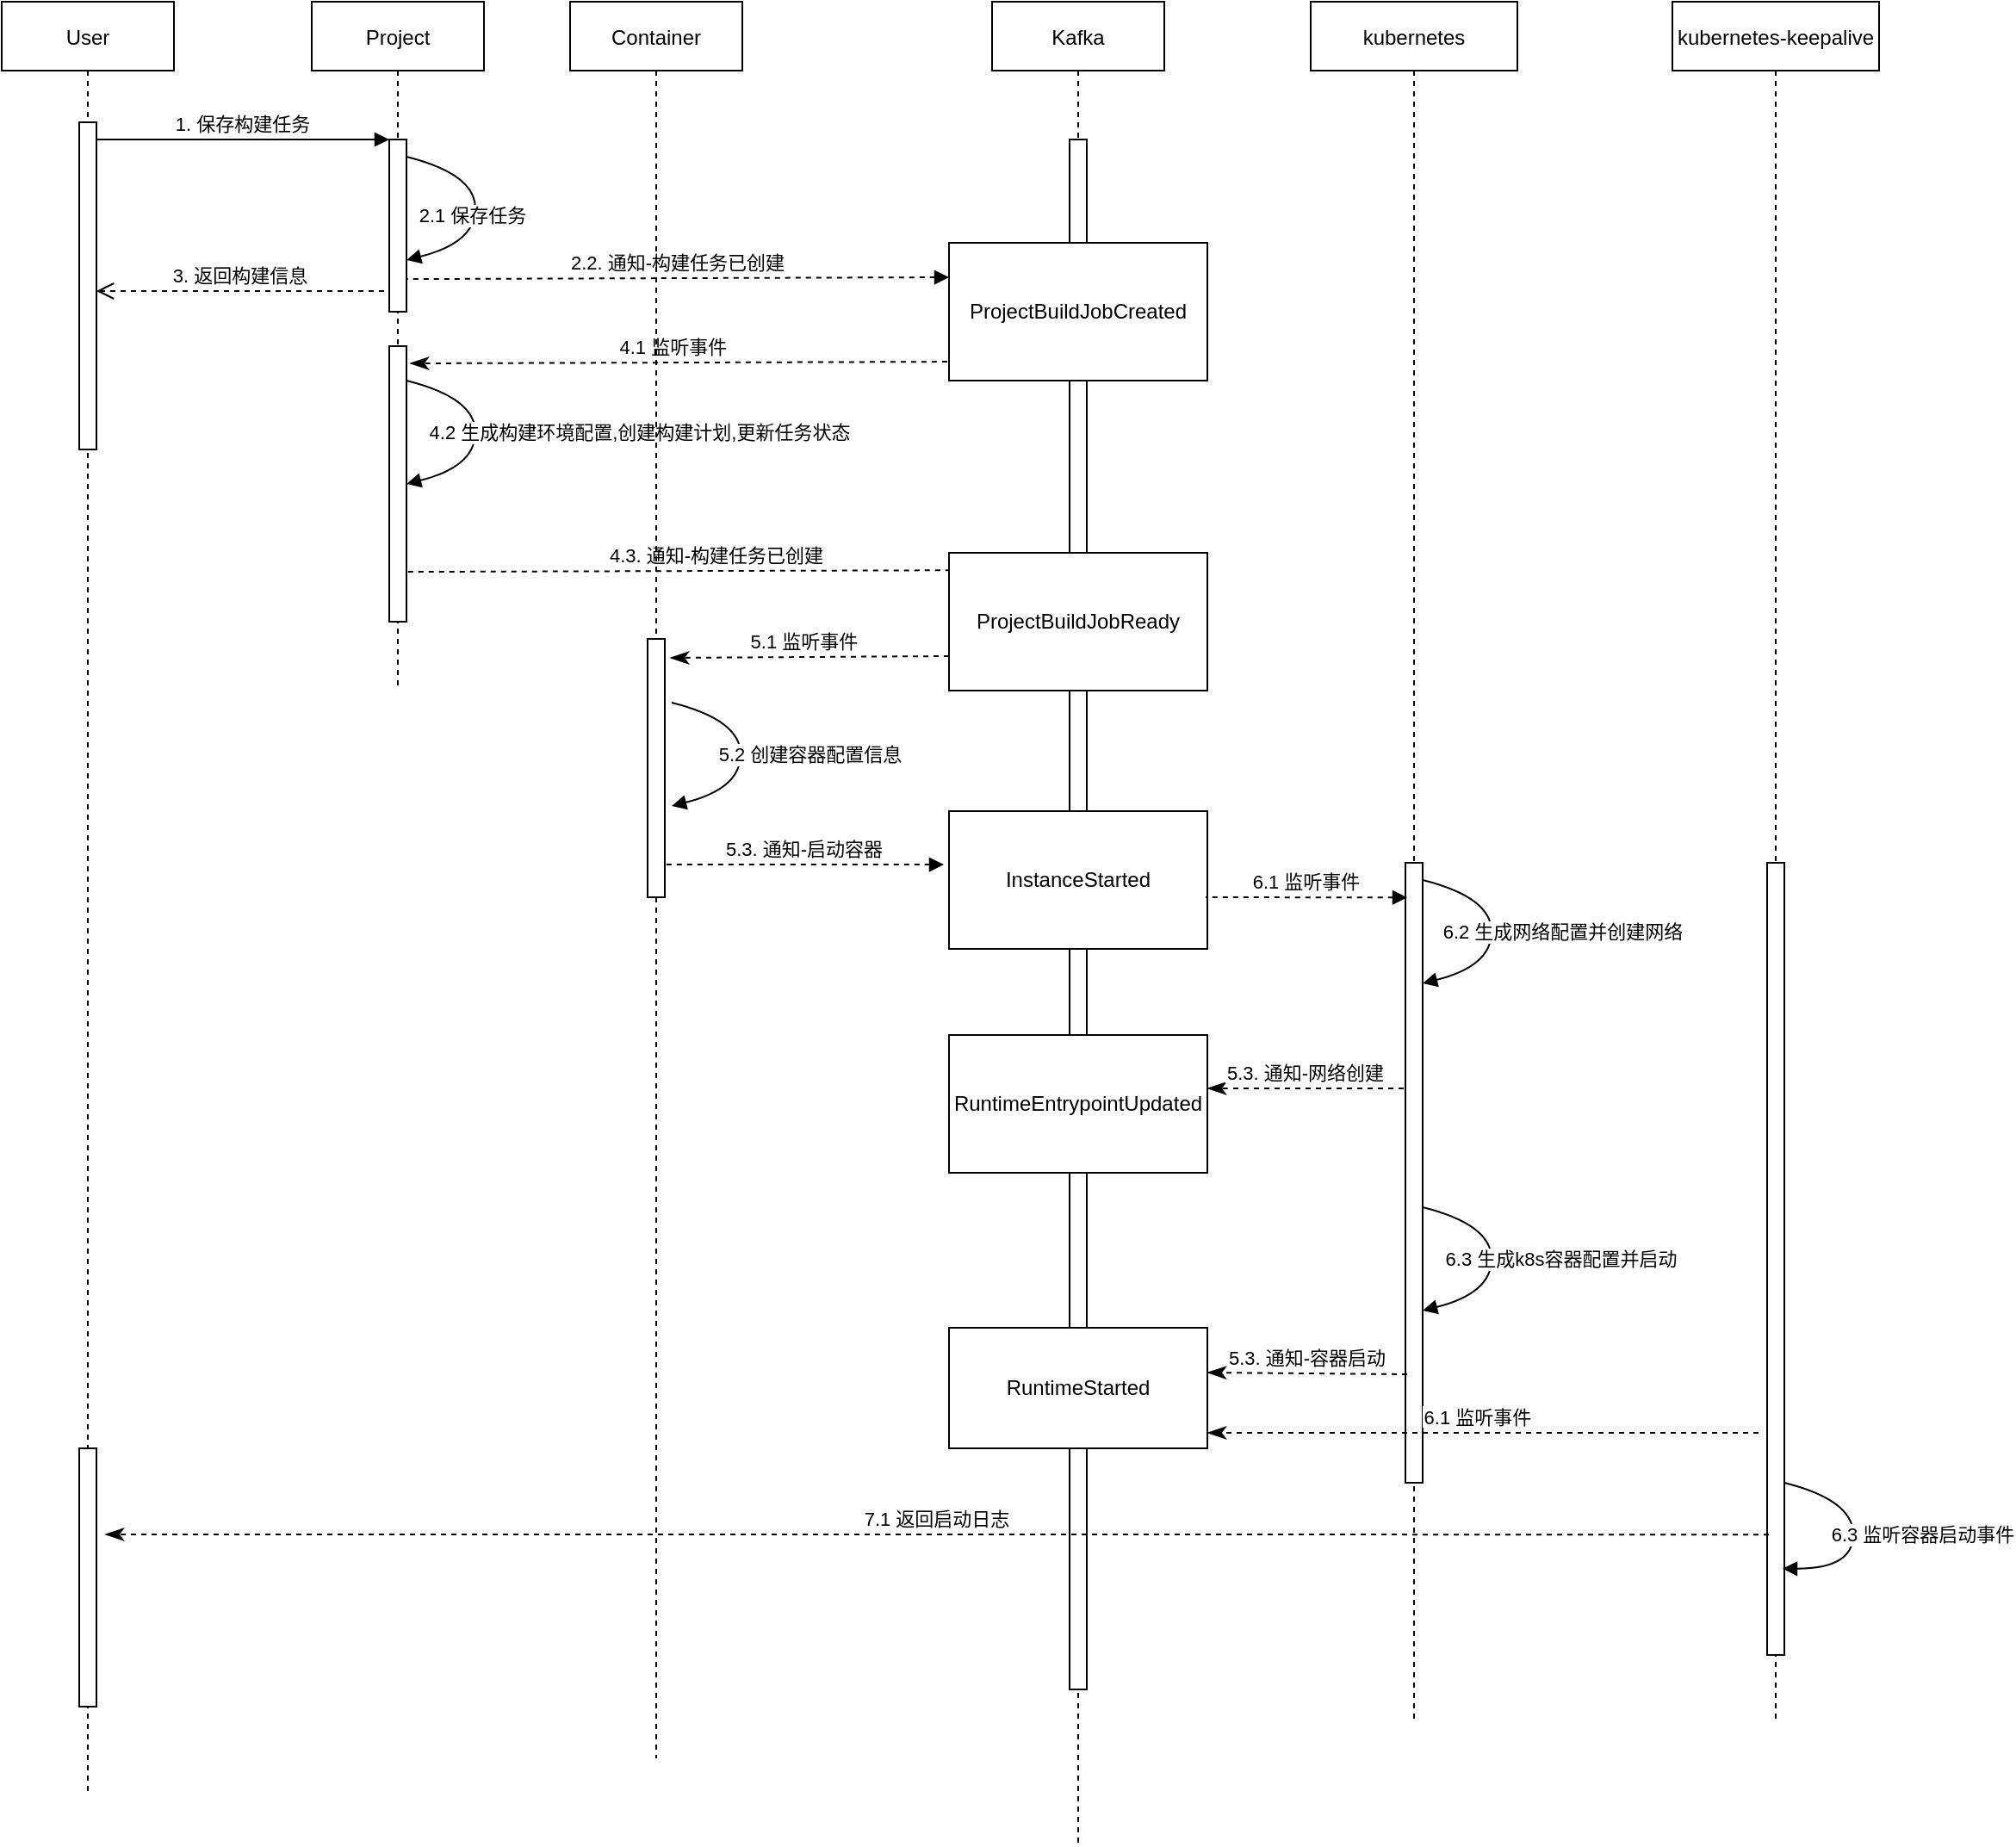<mxfile version="14.5.3" type="github">
  <diagram id="kgpKYQtTHZ0yAKxKKP6v" name="Page-1">
    <mxGraphModel dx="1395" dy="872" grid="1" gridSize="10" guides="1" tooltips="1" connect="1" arrows="1" fold="1" page="1" pageScale="1" pageWidth="850" pageHeight="1100" math="0" shadow="0">
      <root>
        <mxCell id="0" />
        <mxCell id="1" parent="0" />
        <mxCell id="3nuBFxr9cyL0pnOWT2aG-1" value="User" style="shape=umlLifeline;perimeter=lifelinePerimeter;container=1;collapsible=0;recursiveResize=0;rounded=0;shadow=0;strokeWidth=1;" parent="1" vertex="1">
          <mxGeometry x="50" y="40" width="100" height="1040" as="geometry" />
        </mxCell>
        <mxCell id="3nuBFxr9cyL0pnOWT2aG-2" value="" style="points=[];perimeter=orthogonalPerimeter;rounded=0;shadow=0;strokeWidth=1;" parent="3nuBFxr9cyL0pnOWT2aG-1" vertex="1">
          <mxGeometry x="45" y="70" width="10" height="190" as="geometry" />
        </mxCell>
        <mxCell id="i4ZOvsLfdN8Os_MDt1wd-57" value="" style="points=[];perimeter=orthogonalPerimeter;rounded=0;shadow=0;strokeWidth=1;" vertex="1" parent="3nuBFxr9cyL0pnOWT2aG-1">
          <mxGeometry x="45" y="840" width="10" height="150" as="geometry" />
        </mxCell>
        <mxCell id="3nuBFxr9cyL0pnOWT2aG-5" value="Project" style="shape=umlLifeline;perimeter=lifelinePerimeter;container=1;collapsible=0;recursiveResize=0;rounded=0;shadow=0;strokeWidth=1;" parent="1" vertex="1">
          <mxGeometry x="230" y="40" width="100" height="400" as="geometry" />
        </mxCell>
        <mxCell id="3nuBFxr9cyL0pnOWT2aG-6" value="" style="points=[];perimeter=orthogonalPerimeter;rounded=0;shadow=0;strokeWidth=1;" parent="3nuBFxr9cyL0pnOWT2aG-5" vertex="1">
          <mxGeometry x="45" y="80" width="10" height="100" as="geometry" />
        </mxCell>
        <mxCell id="i4ZOvsLfdN8Os_MDt1wd-4" value="" style="points=[];perimeter=orthogonalPerimeter;rounded=0;shadow=0;strokeWidth=1;" vertex="1" parent="3nuBFxr9cyL0pnOWT2aG-5">
          <mxGeometry x="45" y="200" width="10" height="160" as="geometry" />
        </mxCell>
        <mxCell id="3nuBFxr9cyL0pnOWT2aG-7" value="3. 返回构建信息" style="verticalAlign=bottom;endArrow=open;dashed=1;endSize=8;shadow=0;strokeWidth=1;" parent="1" edge="1">
          <mxGeometry relative="1" as="geometry">
            <mxPoint x="105" y="208" as="targetPoint" />
            <mxPoint x="272" y="208" as="sourcePoint" />
            <Array as="points">
              <mxPoint x="272" y="208" />
              <mxPoint x="110" y="208" />
            </Array>
          </mxGeometry>
        </mxCell>
        <mxCell id="3nuBFxr9cyL0pnOWT2aG-8" value="1. 保存构建任务" style="verticalAlign=bottom;endArrow=block;entryX=0;entryY=0;shadow=0;strokeWidth=1;" parent="1" source="3nuBFxr9cyL0pnOWT2aG-2" target="3nuBFxr9cyL0pnOWT2aG-6" edge="1">
          <mxGeometry relative="1" as="geometry">
            <mxPoint x="205" y="120" as="sourcePoint" />
          </mxGeometry>
        </mxCell>
        <mxCell id="i4ZOvsLfdN8Os_MDt1wd-1" value="2.2. 通知-构建任务已创建" style="verticalAlign=bottom;endArrow=none;dashed=1;endSize=8;shadow=0;strokeWidth=1;endFill=0;startArrow=block;startFill=1;exitX=0;exitY=0.25;exitDx=0;exitDy=0;" edge="1" parent="1" source="i4ZOvsLfdN8Os_MDt1wd-16">
          <mxGeometry relative="1" as="geometry">
            <mxPoint x="285" y="201.04" as="targetPoint" />
            <mxPoint x="715" y="201.04" as="sourcePoint" />
            <Array as="points" />
          </mxGeometry>
        </mxCell>
        <mxCell id="i4ZOvsLfdN8Os_MDt1wd-2" value="Kafka" style="shape=umlLifeline;perimeter=lifelinePerimeter;container=1;collapsible=0;recursiveResize=0;rounded=0;shadow=0;strokeWidth=1;" vertex="1" parent="1">
          <mxGeometry x="625" y="40" width="100" height="1070" as="geometry" />
        </mxCell>
        <mxCell id="i4ZOvsLfdN8Os_MDt1wd-3" value="" style="points=[];perimeter=orthogonalPerimeter;rounded=0;shadow=0;strokeWidth=1;" vertex="1" parent="i4ZOvsLfdN8Os_MDt1wd-2">
          <mxGeometry x="45" y="80" width="10" height="900" as="geometry" />
        </mxCell>
        <mxCell id="i4ZOvsLfdN8Os_MDt1wd-58" style="edgeStyle=none;rounded=0;orthogonalLoop=1;jettySize=auto;html=1;startArrow=block;startFill=1;endArrow=none;endFill=0;endSize=6;" edge="1" parent="i4ZOvsLfdN8Os_MDt1wd-2" source="i4ZOvsLfdN8Os_MDt1wd-3" target="i4ZOvsLfdN8Os_MDt1wd-3">
          <mxGeometry relative="1" as="geometry" />
        </mxCell>
        <mxCell id="i4ZOvsLfdN8Os_MDt1wd-7" value="4.1 监听事件  " style="verticalAlign=bottom;endArrow=classicThin;dashed=1;endSize=8;shadow=0;strokeWidth=1;endFill=1;startArrow=none;startFill=0;exitX=-0.007;exitY=0.863;exitDx=0;exitDy=0;exitPerimeter=0;" edge="1" parent="1" source="i4ZOvsLfdN8Os_MDt1wd-16">
          <mxGeometry relative="1" as="geometry">
            <mxPoint x="287" y="250" as="targetPoint" />
            <mxPoint x="710" y="250" as="sourcePoint" />
            <Array as="points">
              <mxPoint x="292" y="250" />
            </Array>
          </mxGeometry>
        </mxCell>
        <mxCell id="i4ZOvsLfdN8Os_MDt1wd-13" value="" style="curved=1;endArrow=none;html=1;endFill=0;startArrow=block;startFill=1;" edge="1" parent="1">
          <mxGeometry width="50" height="50" relative="1" as="geometry">
            <mxPoint x="285" y="190" as="sourcePoint" />
            <mxPoint x="285" y="130" as="targetPoint" />
            <Array as="points">
              <mxPoint x="325" y="180" />
              <mxPoint x="325" y="140" />
            </Array>
          </mxGeometry>
        </mxCell>
        <mxCell id="i4ZOvsLfdN8Os_MDt1wd-14" value="2.1 保存任务" style="edgeLabel;html=1;align=center;verticalAlign=middle;resizable=0;points=[];" vertex="1" connectable="0" parent="i4ZOvsLfdN8Os_MDt1wd-13">
          <mxGeometry x="-0.065" y="2" relative="1" as="geometry">
            <mxPoint as="offset" />
          </mxGeometry>
        </mxCell>
        <mxCell id="i4ZOvsLfdN8Os_MDt1wd-16" value="ProjectBuildJobCreated" style="whiteSpace=wrap;html=1;" vertex="1" parent="1">
          <mxGeometry x="600" y="180" width="150" height="80" as="geometry" />
        </mxCell>
        <mxCell id="i4ZOvsLfdN8Os_MDt1wd-17" value="" style="curved=1;endArrow=none;html=1;endFill=0;startArrow=block;startFill=1;" edge="1" parent="1">
          <mxGeometry width="50" height="50" relative="1" as="geometry">
            <mxPoint x="285" y="320" as="sourcePoint" />
            <mxPoint x="285" y="260" as="targetPoint" />
            <Array as="points">
              <mxPoint x="325" y="310" />
              <mxPoint x="325" y="270" />
            </Array>
          </mxGeometry>
        </mxCell>
        <mxCell id="i4ZOvsLfdN8Os_MDt1wd-18" value="4.2 生成构建环境配置,创建构建计划,更新任务状态" style="edgeLabel;html=1;align=center;verticalAlign=middle;resizable=0;points=[];" vertex="1" connectable="0" parent="i4ZOvsLfdN8Os_MDt1wd-17">
          <mxGeometry x="-0.065" y="2" relative="1" as="geometry">
            <mxPoint x="97" y="-4.23" as="offset" />
          </mxGeometry>
        </mxCell>
        <mxCell id="i4ZOvsLfdN8Os_MDt1wd-19" value="4.3. 通知-构建任务已创建" style="verticalAlign=bottom;endArrow=none;dashed=1;endSize=8;shadow=0;strokeWidth=1;endFill=0;startArrow=block;startFill=1;exitX=0;exitY=0.25;exitDx=0;exitDy=0;" edge="1" parent="1">
          <mxGeometry relative="1" as="geometry">
            <mxPoint x="285" y="371.04" as="targetPoint" />
            <mxPoint x="645" y="370" as="sourcePoint" />
            <Array as="points" />
          </mxGeometry>
        </mxCell>
        <mxCell id="i4ZOvsLfdN8Os_MDt1wd-21" value="ProjectBuildJobReady" style="whiteSpace=wrap;html=1;" vertex="1" parent="1">
          <mxGeometry x="600" y="360" width="150" height="80" as="geometry" />
        </mxCell>
        <mxCell id="i4ZOvsLfdN8Os_MDt1wd-22" value="Container" style="shape=umlLifeline;perimeter=lifelinePerimeter;container=1;collapsible=0;recursiveResize=0;rounded=0;shadow=0;strokeWidth=1;" vertex="1" parent="1">
          <mxGeometry x="380" y="40" width="100" height="1020" as="geometry" />
        </mxCell>
        <mxCell id="i4ZOvsLfdN8Os_MDt1wd-25" value="" style="points=[];perimeter=orthogonalPerimeter;rounded=0;shadow=0;strokeWidth=1;" vertex="1" parent="i4ZOvsLfdN8Os_MDt1wd-22">
          <mxGeometry x="45" y="370" width="10" height="150" as="geometry" />
        </mxCell>
        <mxCell id="i4ZOvsLfdN8Os_MDt1wd-27" value="5.1 监听事件  " style="verticalAlign=bottom;endArrow=classicThin;dashed=1;endSize=8;shadow=0;strokeWidth=1;endFill=1;startArrow=none;startFill=0;exitX=0;exitY=0.75;exitDx=0;exitDy=0;" edge="1" parent="1" source="i4ZOvsLfdN8Os_MDt1wd-21">
          <mxGeometry relative="1" as="geometry">
            <mxPoint x="438.05" y="420.96" as="targetPoint" />
            <mxPoint x="640" y="421" as="sourcePoint" />
            <Array as="points">
              <mxPoint x="443.05" y="420.96" />
            </Array>
          </mxGeometry>
        </mxCell>
        <mxCell id="i4ZOvsLfdN8Os_MDt1wd-28" value="" style="curved=1;endArrow=none;html=1;endFill=0;startArrow=block;startFill=1;" edge="1" parent="1">
          <mxGeometry width="50" height="50" relative="1" as="geometry">
            <mxPoint x="439" y="507" as="sourcePoint" />
            <mxPoint x="439" y="447" as="targetPoint" />
            <Array as="points">
              <mxPoint x="479" y="497" />
              <mxPoint x="479" y="457" />
            </Array>
          </mxGeometry>
        </mxCell>
        <mxCell id="i4ZOvsLfdN8Os_MDt1wd-29" value="5.2 创建容器配置信息" style="edgeLabel;html=1;align=center;verticalAlign=middle;resizable=0;points=[];" vertex="1" connectable="0" parent="i4ZOvsLfdN8Os_MDt1wd-28">
          <mxGeometry x="-0.065" y="2" relative="1" as="geometry">
            <mxPoint x="42" y="-4.23" as="offset" />
          </mxGeometry>
        </mxCell>
        <mxCell id="i4ZOvsLfdN8Os_MDt1wd-30" value="5.3. 通知-启动容器" style="verticalAlign=bottom;endArrow=none;dashed=1;endSize=8;shadow=0;strokeWidth=1;endFill=0;startArrow=block;startFill=1;exitX=-0.02;exitY=0.388;exitDx=0;exitDy=0;exitPerimeter=0;" edge="1" parent="1" source="i4ZOvsLfdN8Os_MDt1wd-31">
          <mxGeometry relative="1" as="geometry">
            <mxPoint x="435" y="541.04" as="targetPoint" />
            <mxPoint x="710" y="541" as="sourcePoint" />
            <Array as="points" />
          </mxGeometry>
        </mxCell>
        <mxCell id="i4ZOvsLfdN8Os_MDt1wd-31" value="InstanceStarted" style="whiteSpace=wrap;html=1;" vertex="1" parent="1">
          <mxGeometry x="600" y="510" width="150" height="80" as="geometry" />
        </mxCell>
        <mxCell id="i4ZOvsLfdN8Os_MDt1wd-32" value="kubernetes" style="shape=umlLifeline;perimeter=lifelinePerimeter;container=1;collapsible=0;recursiveResize=0;rounded=0;shadow=0;strokeWidth=1;" vertex="1" parent="1">
          <mxGeometry x="810" y="40" width="120" height="1000" as="geometry" />
        </mxCell>
        <mxCell id="i4ZOvsLfdN8Os_MDt1wd-33" value="" style="points=[];perimeter=orthogonalPerimeter;rounded=0;shadow=0;strokeWidth=1;" vertex="1" parent="i4ZOvsLfdN8Os_MDt1wd-32">
          <mxGeometry x="55" y="500" width="10" height="360" as="geometry" />
        </mxCell>
        <mxCell id="i4ZOvsLfdN8Os_MDt1wd-34" value="6.1 监听事件" style="verticalAlign=bottom;endArrow=none;dashed=1;endSize=8;shadow=0;strokeWidth=1;endFill=0;startArrow=block;startFill=1;exitX=0.1;exitY=0.056;exitDx=0;exitDy=0;exitPerimeter=0;" edge="1" parent="i4ZOvsLfdN8Os_MDt1wd-32" source="i4ZOvsLfdN8Os_MDt1wd-33">
          <mxGeometry relative="1" as="geometry">
            <mxPoint x="-61" y="520" as="targetPoint" />
            <mxPoint x="48" y="522.12" as="sourcePoint" />
            <Array as="points" />
          </mxGeometry>
        </mxCell>
        <mxCell id="i4ZOvsLfdN8Os_MDt1wd-35" value="" style="curved=1;endArrow=none;html=1;endFill=0;startArrow=block;startFill=1;" edge="1" parent="1">
          <mxGeometry width="50" height="50" relative="1" as="geometry">
            <mxPoint x="875" y="610" as="sourcePoint" />
            <mxPoint x="875" y="550" as="targetPoint" />
            <Array as="points">
              <mxPoint x="915" y="600" />
              <mxPoint x="915" y="560" />
            </Array>
          </mxGeometry>
        </mxCell>
        <mxCell id="i4ZOvsLfdN8Os_MDt1wd-36" value="6.2 生成网络配置并创建网络" style="edgeLabel;html=1;align=center;verticalAlign=middle;resizable=0;points=[];" vertex="1" connectable="0" parent="i4ZOvsLfdN8Os_MDt1wd-35">
          <mxGeometry x="-0.065" y="2" relative="1" as="geometry">
            <mxPoint x="43" y="-4.23" as="offset" />
          </mxGeometry>
        </mxCell>
        <mxCell id="i4ZOvsLfdN8Os_MDt1wd-37" value="" style="curved=1;endArrow=none;html=1;endFill=0;startArrow=block;startFill=1;" edge="1" parent="1">
          <mxGeometry width="50" height="50" relative="1" as="geometry">
            <mxPoint x="875" y="800" as="sourcePoint" />
            <mxPoint x="875" y="740" as="targetPoint" />
            <Array as="points">
              <mxPoint x="915" y="790" />
              <mxPoint x="915" y="750" />
            </Array>
          </mxGeometry>
        </mxCell>
        <mxCell id="i4ZOvsLfdN8Os_MDt1wd-38" value="6.3 生成k8s容器配置并启动" style="edgeLabel;html=1;align=center;verticalAlign=middle;resizable=0;points=[];" vertex="1" connectable="0" parent="i4ZOvsLfdN8Os_MDt1wd-37">
          <mxGeometry x="-0.065" y="2" relative="1" as="geometry">
            <mxPoint x="42" y="-4.23" as="offset" />
          </mxGeometry>
        </mxCell>
        <mxCell id="i4ZOvsLfdN8Os_MDt1wd-39" value="RuntimeEntrypointUpdated" style="whiteSpace=wrap;html=1;" vertex="1" parent="1">
          <mxGeometry x="600" y="640" width="150" height="80" as="geometry" />
        </mxCell>
        <mxCell id="i4ZOvsLfdN8Os_MDt1wd-43" value="5.3. 通知-网络创建" style="verticalAlign=bottom;endArrow=classicThin;dashed=1;endSize=8;shadow=0;strokeWidth=1;endFill=1;startArrow=none;startFill=0;" edge="1" parent="1">
          <mxGeometry relative="1" as="geometry">
            <mxPoint x="750" y="670.96" as="targetPoint" />
            <mxPoint x="864" y="671" as="sourcePoint" />
            <Array as="points">
              <mxPoint x="755" y="670.96" />
            </Array>
          </mxGeometry>
        </mxCell>
        <mxCell id="i4ZOvsLfdN8Os_MDt1wd-45" value="RuntimeStarted" style="whiteSpace=wrap;html=1;" vertex="1" parent="1">
          <mxGeometry x="600" y="810" width="150" height="70" as="geometry" />
        </mxCell>
        <mxCell id="i4ZOvsLfdN8Os_MDt1wd-48" value="5.3. 通知-容器启动" style="verticalAlign=bottom;endArrow=classicThin;dashed=1;endSize=8;shadow=0;strokeWidth=1;endFill=1;startArrow=none;startFill=0;exitX=0.1;exitY=0.825;exitDx=0;exitDy=0;exitPerimeter=0;" edge="1" parent="1" source="i4ZOvsLfdN8Os_MDt1wd-33">
          <mxGeometry relative="1" as="geometry">
            <mxPoint x="750" y="836" as="targetPoint" />
            <mxPoint x="860" y="836.04" as="sourcePoint" />
          </mxGeometry>
        </mxCell>
        <mxCell id="i4ZOvsLfdN8Os_MDt1wd-49" value="kubernetes-keepalive" style="shape=umlLifeline;perimeter=lifelinePerimeter;container=1;collapsible=0;recursiveResize=0;rounded=0;shadow=0;strokeWidth=1;" vertex="1" parent="1">
          <mxGeometry x="1020" y="40" width="120" height="1000" as="geometry" />
        </mxCell>
        <mxCell id="i4ZOvsLfdN8Os_MDt1wd-50" value="" style="points=[];perimeter=orthogonalPerimeter;rounded=0;shadow=0;strokeWidth=1;" vertex="1" parent="i4ZOvsLfdN8Os_MDt1wd-49">
          <mxGeometry x="55" y="500" width="10" height="460" as="geometry" />
        </mxCell>
        <mxCell id="i4ZOvsLfdN8Os_MDt1wd-52" value="6.1 监听事件  " style="verticalAlign=bottom;endArrow=classicThin;dashed=1;endSize=8;shadow=0;strokeWidth=1;endFill=1;startArrow=none;startFill=0;" edge="1" parent="1">
          <mxGeometry relative="1" as="geometry">
            <mxPoint x="750" y="870.96" as="targetPoint" />
            <mxPoint x="1070" y="871" as="sourcePoint" />
          </mxGeometry>
        </mxCell>
        <mxCell id="i4ZOvsLfdN8Os_MDt1wd-53" value="" style="curved=1;endArrow=none;html=1;endFill=0;startArrow=block;startFill=1;exitX=0.9;exitY=0.891;exitDx=0;exitDy=0;exitPerimeter=0;" edge="1" parent="1" source="i4ZOvsLfdN8Os_MDt1wd-50">
          <mxGeometry width="50" height="50" relative="1" as="geometry">
            <mxPoint x="1085" y="960" as="sourcePoint" />
            <mxPoint x="1085" y="900" as="targetPoint" />
            <Array as="points">
              <mxPoint x="1125" y="950" />
              <mxPoint x="1125" y="910" />
            </Array>
          </mxGeometry>
        </mxCell>
        <mxCell id="i4ZOvsLfdN8Os_MDt1wd-54" value="6.3 监听容器启动事件" style="edgeLabel;html=1;align=center;verticalAlign=middle;resizable=0;points=[];" vertex="1" connectable="0" parent="i4ZOvsLfdN8Os_MDt1wd-53">
          <mxGeometry x="-0.065" y="2" relative="1" as="geometry">
            <mxPoint x="42" y="-4.23" as="offset" />
          </mxGeometry>
        </mxCell>
        <mxCell id="i4ZOvsLfdN8Os_MDt1wd-56" value="7.1 返回启动日志" style="verticalAlign=bottom;endArrow=classicThin;dashed=1;endSize=8;shadow=0;strokeWidth=1;endFill=1;startArrow=none;startFill=0;exitX=0.1;exitY=0.848;exitDx=0;exitDy=0;exitPerimeter=0;" edge="1" parent="1" source="i4ZOvsLfdN8Os_MDt1wd-50">
          <mxGeometry relative="1" as="geometry">
            <mxPoint x="110" y="930" as="targetPoint" />
            <mxPoint x="764.5" y="927.96" as="sourcePoint" />
          </mxGeometry>
        </mxCell>
      </root>
    </mxGraphModel>
  </diagram>
</mxfile>
